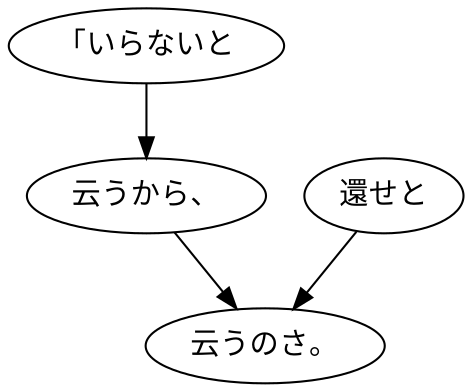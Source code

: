 digraph graph7123 {
	node0 [label="「いらないと"];
	node1 [label="云うから、"];
	node2 [label="還せと"];
	node3 [label="云うのさ。"];
	node0 -> node1;
	node1 -> node3;
	node2 -> node3;
}
